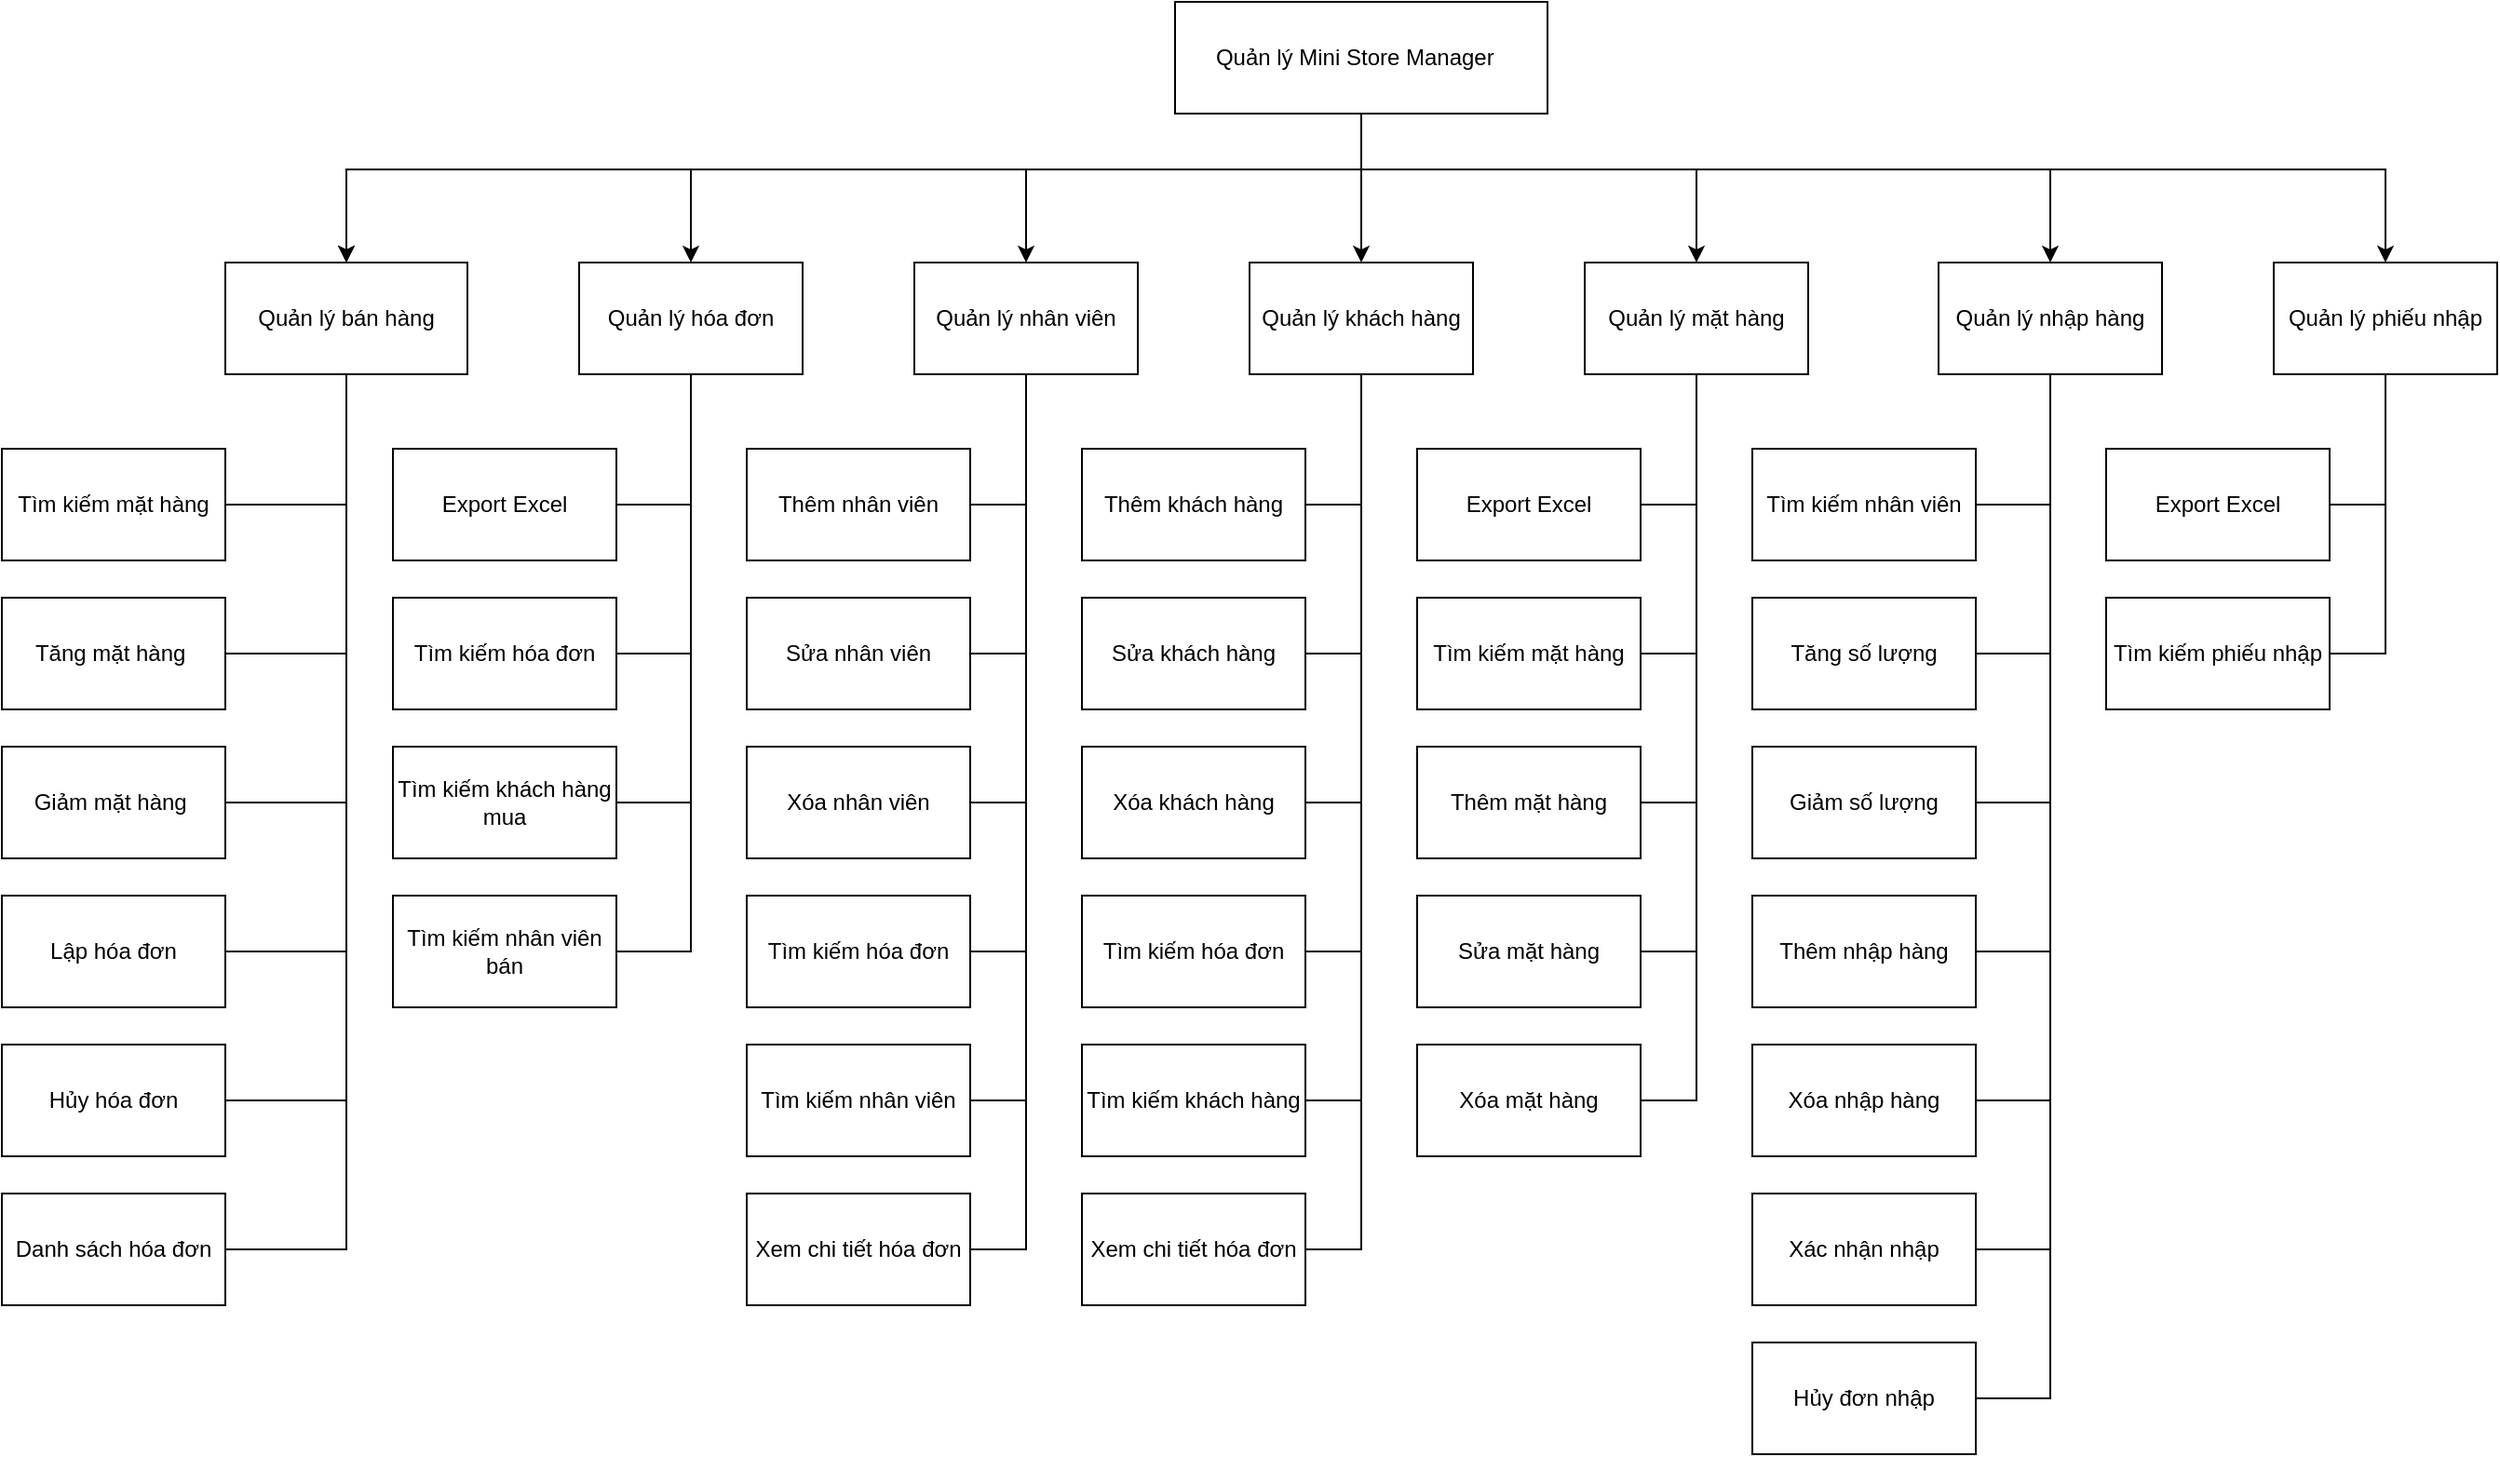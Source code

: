 <mxfile version="22.1.17" type="device">
  <diagram name="Trang-1" id="qs6rBLlf0poWx1rhJ2QM">
    <mxGraphModel dx="3560" dy="1526" grid="1" gridSize="10" guides="1" tooltips="1" connect="1" arrows="1" fold="1" page="0" pageScale="1" pageWidth="827" pageHeight="1169" math="0" shadow="0">
      <root>
        <mxCell id="0" />
        <mxCell id="1" parent="0" />
        <mxCell id="zaJx_u0mcwWEpF8p9S2t-3" value="" style="edgeStyle=orthogonalEdgeStyle;rounded=0;orthogonalLoop=1;jettySize=auto;html=1;" edge="1" parent="1" source="zaJx_u0mcwWEpF8p9S2t-1" target="zaJx_u0mcwWEpF8p9S2t-2">
          <mxGeometry relative="1" as="geometry">
            <Array as="points">
              <mxPoint x="-1330" y="20" />
              <mxPoint x="-1875" y="20" />
            </Array>
          </mxGeometry>
        </mxCell>
        <mxCell id="zaJx_u0mcwWEpF8p9S2t-4" value="" style="edgeStyle=orthogonalEdgeStyle;rounded=0;orthogonalLoop=1;jettySize=auto;html=1;" edge="1" parent="1" source="zaJx_u0mcwWEpF8p9S2t-1" target="zaJx_u0mcwWEpF8p9S2t-2">
          <mxGeometry relative="1" as="geometry">
            <Array as="points">
              <mxPoint x="-1330" y="20" />
              <mxPoint x="-1875" y="20" />
            </Array>
          </mxGeometry>
        </mxCell>
        <mxCell id="zaJx_u0mcwWEpF8p9S2t-8" value="" style="edgeStyle=orthogonalEdgeStyle;rounded=0;orthogonalLoop=1;jettySize=auto;html=1;" edge="1" parent="1" source="zaJx_u0mcwWEpF8p9S2t-1" target="zaJx_u0mcwWEpF8p9S2t-7">
          <mxGeometry relative="1" as="geometry">
            <Array as="points">
              <mxPoint x="-1330" y="20" />
              <mxPoint x="-1690" y="20" />
            </Array>
          </mxGeometry>
        </mxCell>
        <mxCell id="zaJx_u0mcwWEpF8p9S2t-10" value="" style="edgeStyle=orthogonalEdgeStyle;rounded=0;orthogonalLoop=1;jettySize=auto;html=1;" edge="1" parent="1" source="zaJx_u0mcwWEpF8p9S2t-1" target="zaJx_u0mcwWEpF8p9S2t-9">
          <mxGeometry relative="1" as="geometry">
            <Array as="points">
              <mxPoint x="-1330" y="20" />
              <mxPoint x="-1510" y="20" />
            </Array>
          </mxGeometry>
        </mxCell>
        <mxCell id="zaJx_u0mcwWEpF8p9S2t-12" value="" style="edgeStyle=orthogonalEdgeStyle;rounded=0;orthogonalLoop=1;jettySize=auto;html=1;" edge="1" parent="1" source="zaJx_u0mcwWEpF8p9S2t-1" target="zaJx_u0mcwWEpF8p9S2t-11">
          <mxGeometry relative="1" as="geometry" />
        </mxCell>
        <mxCell id="zaJx_u0mcwWEpF8p9S2t-15" value="" style="edgeStyle=orthogonalEdgeStyle;rounded=0;orthogonalLoop=1;jettySize=auto;html=1;" edge="1" parent="1" source="zaJx_u0mcwWEpF8p9S2t-1" target="zaJx_u0mcwWEpF8p9S2t-14">
          <mxGeometry relative="1" as="geometry">
            <Array as="points">
              <mxPoint x="-1330" y="20" />
              <mxPoint x="-1150" y="20" />
            </Array>
          </mxGeometry>
        </mxCell>
        <mxCell id="zaJx_u0mcwWEpF8p9S2t-17" value="" style="edgeStyle=orthogonalEdgeStyle;rounded=0;orthogonalLoop=1;jettySize=auto;html=1;" edge="1" parent="1" source="zaJx_u0mcwWEpF8p9S2t-1" target="zaJx_u0mcwWEpF8p9S2t-16">
          <mxGeometry relative="1" as="geometry">
            <Array as="points">
              <mxPoint x="-1330" y="20" />
              <mxPoint x="-960" y="20" />
            </Array>
          </mxGeometry>
        </mxCell>
        <mxCell id="zaJx_u0mcwWEpF8p9S2t-19" value="" style="edgeStyle=orthogonalEdgeStyle;rounded=0;orthogonalLoop=1;jettySize=auto;html=1;" edge="1" parent="1" source="zaJx_u0mcwWEpF8p9S2t-1" target="zaJx_u0mcwWEpF8p9S2t-18">
          <mxGeometry relative="1" as="geometry">
            <Array as="points">
              <mxPoint x="-1330" y="20" />
              <mxPoint x="-780" y="20" />
            </Array>
          </mxGeometry>
        </mxCell>
        <mxCell id="zaJx_u0mcwWEpF8p9S2t-1" value="Quản lý Mini Store Manager&amp;nbsp;&amp;nbsp;" style="rounded=0;whiteSpace=wrap;html=1;" vertex="1" parent="1">
          <mxGeometry x="-1430" y="-70" width="200" height="60" as="geometry" />
        </mxCell>
        <mxCell id="zaJx_u0mcwWEpF8p9S2t-27" style="edgeStyle=orthogonalEdgeStyle;rounded=0;orthogonalLoop=1;jettySize=auto;html=1;entryX=1;entryY=0.5;entryDx=0;entryDy=0;endArrow=none;endFill=0;" edge="1" parent="1" source="zaJx_u0mcwWEpF8p9S2t-2" target="zaJx_u0mcwWEpF8p9S2t-20">
          <mxGeometry relative="1" as="geometry" />
        </mxCell>
        <mxCell id="zaJx_u0mcwWEpF8p9S2t-28" style="edgeStyle=orthogonalEdgeStyle;rounded=0;orthogonalLoop=1;jettySize=auto;html=1;entryX=1;entryY=0.5;entryDx=0;entryDy=0;endArrow=none;endFill=0;" edge="1" parent="1" source="zaJx_u0mcwWEpF8p9S2t-2" target="zaJx_u0mcwWEpF8p9S2t-26">
          <mxGeometry relative="1" as="geometry" />
        </mxCell>
        <mxCell id="zaJx_u0mcwWEpF8p9S2t-29" style="edgeStyle=orthogonalEdgeStyle;rounded=0;orthogonalLoop=1;jettySize=auto;html=1;entryX=1;entryY=0.5;entryDx=0;entryDy=0;endArrow=none;endFill=0;" edge="1" parent="1" source="zaJx_u0mcwWEpF8p9S2t-2" target="zaJx_u0mcwWEpF8p9S2t-25">
          <mxGeometry relative="1" as="geometry" />
        </mxCell>
        <mxCell id="zaJx_u0mcwWEpF8p9S2t-30" style="edgeStyle=orthogonalEdgeStyle;rounded=0;orthogonalLoop=1;jettySize=auto;html=1;entryX=1;entryY=0.5;entryDx=0;entryDy=0;endArrow=none;endFill=0;" edge="1" parent="1" source="zaJx_u0mcwWEpF8p9S2t-2" target="zaJx_u0mcwWEpF8p9S2t-22">
          <mxGeometry relative="1" as="geometry" />
        </mxCell>
        <mxCell id="zaJx_u0mcwWEpF8p9S2t-31" style="edgeStyle=orthogonalEdgeStyle;rounded=0;orthogonalLoop=1;jettySize=auto;html=1;entryX=1;entryY=0.5;entryDx=0;entryDy=0;endArrow=none;endFill=0;" edge="1" parent="1" source="zaJx_u0mcwWEpF8p9S2t-2" target="zaJx_u0mcwWEpF8p9S2t-23">
          <mxGeometry relative="1" as="geometry" />
        </mxCell>
        <mxCell id="zaJx_u0mcwWEpF8p9S2t-32" style="edgeStyle=orthogonalEdgeStyle;rounded=0;orthogonalLoop=1;jettySize=auto;html=1;entryX=1;entryY=0.5;entryDx=0;entryDy=0;endArrow=none;endFill=0;" edge="1" parent="1" source="zaJx_u0mcwWEpF8p9S2t-2" target="zaJx_u0mcwWEpF8p9S2t-24">
          <mxGeometry relative="1" as="geometry" />
        </mxCell>
        <mxCell id="zaJx_u0mcwWEpF8p9S2t-2" value="Quản lý bán hàng" style="rounded=0;whiteSpace=wrap;html=1;" vertex="1" parent="1">
          <mxGeometry x="-1940" y="70" width="130" height="60" as="geometry" />
        </mxCell>
        <mxCell id="zaJx_u0mcwWEpF8p9S2t-39" style="edgeStyle=orthogonalEdgeStyle;rounded=0;orthogonalLoop=1;jettySize=auto;html=1;entryX=1;entryY=0.5;entryDx=0;entryDy=0;endArrow=none;endFill=0;" edge="1" parent="1" source="zaJx_u0mcwWEpF8p9S2t-7" target="zaJx_u0mcwWEpF8p9S2t-33">
          <mxGeometry relative="1" as="geometry" />
        </mxCell>
        <mxCell id="zaJx_u0mcwWEpF8p9S2t-40" style="edgeStyle=orthogonalEdgeStyle;rounded=0;orthogonalLoop=1;jettySize=auto;html=1;entryX=1;entryY=0.5;entryDx=0;entryDy=0;endArrow=none;endFill=0;" edge="1" parent="1" source="zaJx_u0mcwWEpF8p9S2t-7" target="zaJx_u0mcwWEpF8p9S2t-38">
          <mxGeometry relative="1" as="geometry" />
        </mxCell>
        <mxCell id="zaJx_u0mcwWEpF8p9S2t-41" style="edgeStyle=orthogonalEdgeStyle;rounded=0;orthogonalLoop=1;jettySize=auto;html=1;entryX=1;entryY=0.5;entryDx=0;entryDy=0;endArrow=none;endFill=0;" edge="1" parent="1" source="zaJx_u0mcwWEpF8p9S2t-7" target="zaJx_u0mcwWEpF8p9S2t-37">
          <mxGeometry relative="1" as="geometry" />
        </mxCell>
        <mxCell id="zaJx_u0mcwWEpF8p9S2t-42" style="edgeStyle=orthogonalEdgeStyle;rounded=0;orthogonalLoop=1;jettySize=auto;html=1;entryX=1;entryY=0.5;entryDx=0;entryDy=0;endArrow=none;endFill=0;" edge="1" parent="1" source="zaJx_u0mcwWEpF8p9S2t-7" target="zaJx_u0mcwWEpF8p9S2t-34">
          <mxGeometry relative="1" as="geometry" />
        </mxCell>
        <mxCell id="zaJx_u0mcwWEpF8p9S2t-7" value="Quản lý hóa đơn" style="whiteSpace=wrap;html=1;rounded=0;" vertex="1" parent="1">
          <mxGeometry x="-1750" y="70" width="120" height="60" as="geometry" />
        </mxCell>
        <mxCell id="zaJx_u0mcwWEpF8p9S2t-49" style="edgeStyle=orthogonalEdgeStyle;rounded=0;orthogonalLoop=1;jettySize=auto;html=1;entryX=1;entryY=0.5;entryDx=0;entryDy=0;endArrow=none;endFill=0;" edge="1" parent="1" source="zaJx_u0mcwWEpF8p9S2t-9" target="zaJx_u0mcwWEpF8p9S2t-43">
          <mxGeometry relative="1" as="geometry" />
        </mxCell>
        <mxCell id="zaJx_u0mcwWEpF8p9S2t-50" style="edgeStyle=orthogonalEdgeStyle;rounded=0;orthogonalLoop=1;jettySize=auto;html=1;entryX=1;entryY=0.5;entryDx=0;entryDy=0;endArrow=none;endFill=0;" edge="1" parent="1" source="zaJx_u0mcwWEpF8p9S2t-9" target="zaJx_u0mcwWEpF8p9S2t-48">
          <mxGeometry relative="1" as="geometry" />
        </mxCell>
        <mxCell id="zaJx_u0mcwWEpF8p9S2t-51" style="edgeStyle=orthogonalEdgeStyle;rounded=0;orthogonalLoop=1;jettySize=auto;html=1;entryX=1;entryY=0.5;entryDx=0;entryDy=0;endArrow=none;endFill=0;" edge="1" parent="1" source="zaJx_u0mcwWEpF8p9S2t-9" target="zaJx_u0mcwWEpF8p9S2t-47">
          <mxGeometry relative="1" as="geometry" />
        </mxCell>
        <mxCell id="zaJx_u0mcwWEpF8p9S2t-52" style="edgeStyle=orthogonalEdgeStyle;rounded=0;orthogonalLoop=1;jettySize=auto;html=1;entryX=1;entryY=0.5;entryDx=0;entryDy=0;endArrow=none;endFill=0;" edge="1" parent="1" source="zaJx_u0mcwWEpF8p9S2t-9" target="zaJx_u0mcwWEpF8p9S2t-44">
          <mxGeometry relative="1" as="geometry" />
        </mxCell>
        <mxCell id="zaJx_u0mcwWEpF8p9S2t-53" style="edgeStyle=orthogonalEdgeStyle;rounded=0;orthogonalLoop=1;jettySize=auto;html=1;entryX=1;entryY=0.5;entryDx=0;entryDy=0;endArrow=none;endFill=0;" edge="1" parent="1" source="zaJx_u0mcwWEpF8p9S2t-9" target="zaJx_u0mcwWEpF8p9S2t-45">
          <mxGeometry relative="1" as="geometry" />
        </mxCell>
        <mxCell id="zaJx_u0mcwWEpF8p9S2t-54" style="edgeStyle=orthogonalEdgeStyle;rounded=0;orthogonalLoop=1;jettySize=auto;html=1;entryX=1;entryY=0.5;entryDx=0;entryDy=0;endArrow=none;endFill=0;" edge="1" parent="1" source="zaJx_u0mcwWEpF8p9S2t-9" target="zaJx_u0mcwWEpF8p9S2t-46">
          <mxGeometry relative="1" as="geometry" />
        </mxCell>
        <mxCell id="zaJx_u0mcwWEpF8p9S2t-9" value="Quản lý nhân viên" style="whiteSpace=wrap;html=1;rounded=0;" vertex="1" parent="1">
          <mxGeometry x="-1570" y="70" width="120" height="60" as="geometry" />
        </mxCell>
        <mxCell id="zaJx_u0mcwWEpF8p9S2t-61" style="edgeStyle=orthogonalEdgeStyle;rounded=0;orthogonalLoop=1;jettySize=auto;html=1;entryX=1;entryY=0.5;entryDx=0;entryDy=0;endArrow=none;endFill=0;" edge="1" parent="1" source="zaJx_u0mcwWEpF8p9S2t-11" target="zaJx_u0mcwWEpF8p9S2t-55">
          <mxGeometry relative="1" as="geometry" />
        </mxCell>
        <mxCell id="zaJx_u0mcwWEpF8p9S2t-62" style="edgeStyle=orthogonalEdgeStyle;rounded=0;orthogonalLoop=1;jettySize=auto;html=1;entryX=1;entryY=0.5;entryDx=0;entryDy=0;endArrow=none;endFill=0;" edge="1" parent="1" source="zaJx_u0mcwWEpF8p9S2t-11" target="zaJx_u0mcwWEpF8p9S2t-60">
          <mxGeometry relative="1" as="geometry" />
        </mxCell>
        <mxCell id="zaJx_u0mcwWEpF8p9S2t-63" style="edgeStyle=orthogonalEdgeStyle;rounded=0;orthogonalLoop=1;jettySize=auto;html=1;entryX=1;entryY=0.5;entryDx=0;entryDy=0;endArrow=none;endFill=0;" edge="1" parent="1" source="zaJx_u0mcwWEpF8p9S2t-11" target="zaJx_u0mcwWEpF8p9S2t-59">
          <mxGeometry relative="1" as="geometry" />
        </mxCell>
        <mxCell id="zaJx_u0mcwWEpF8p9S2t-65" style="edgeStyle=orthogonalEdgeStyle;rounded=0;orthogonalLoop=1;jettySize=auto;html=1;entryX=1;entryY=0.5;entryDx=0;entryDy=0;endArrow=none;endFill=0;" edge="1" parent="1" source="zaJx_u0mcwWEpF8p9S2t-11" target="zaJx_u0mcwWEpF8p9S2t-56">
          <mxGeometry relative="1" as="geometry" />
        </mxCell>
        <mxCell id="zaJx_u0mcwWEpF8p9S2t-66" style="edgeStyle=orthogonalEdgeStyle;rounded=0;orthogonalLoop=1;jettySize=auto;html=1;entryX=1;entryY=0.5;entryDx=0;entryDy=0;endArrow=none;endFill=0;" edge="1" parent="1" source="zaJx_u0mcwWEpF8p9S2t-11" target="zaJx_u0mcwWEpF8p9S2t-57">
          <mxGeometry relative="1" as="geometry" />
        </mxCell>
        <mxCell id="zaJx_u0mcwWEpF8p9S2t-67" style="edgeStyle=orthogonalEdgeStyle;rounded=0;orthogonalLoop=1;jettySize=auto;html=1;entryX=1;entryY=0.5;entryDx=0;entryDy=0;endArrow=none;endFill=0;" edge="1" parent="1" source="zaJx_u0mcwWEpF8p9S2t-11" target="zaJx_u0mcwWEpF8p9S2t-58">
          <mxGeometry relative="1" as="geometry" />
        </mxCell>
        <mxCell id="zaJx_u0mcwWEpF8p9S2t-11" value="Quản lý khách hàng" style="whiteSpace=wrap;html=1;rounded=0;" vertex="1" parent="1">
          <mxGeometry x="-1390" y="70" width="120" height="60" as="geometry" />
        </mxCell>
        <mxCell id="zaJx_u0mcwWEpF8p9S2t-79" style="edgeStyle=orthogonalEdgeStyle;rounded=0;orthogonalLoop=1;jettySize=auto;html=1;entryX=1;entryY=0.5;entryDx=0;entryDy=0;endArrow=none;endFill=0;" edge="1" parent="1" source="zaJx_u0mcwWEpF8p9S2t-14" target="zaJx_u0mcwWEpF8p9S2t-68">
          <mxGeometry relative="1" as="geometry" />
        </mxCell>
        <mxCell id="zaJx_u0mcwWEpF8p9S2t-80" style="edgeStyle=orthogonalEdgeStyle;rounded=0;orthogonalLoop=1;jettySize=auto;html=1;entryX=1;entryY=0.5;entryDx=0;entryDy=0;endArrow=none;endFill=0;" edge="1" parent="1" source="zaJx_u0mcwWEpF8p9S2t-14" target="zaJx_u0mcwWEpF8p9S2t-71">
          <mxGeometry relative="1" as="geometry" />
        </mxCell>
        <mxCell id="zaJx_u0mcwWEpF8p9S2t-81" style="edgeStyle=orthogonalEdgeStyle;rounded=0;orthogonalLoop=1;jettySize=auto;html=1;entryX=1;entryY=0.5;entryDx=0;entryDy=0;endArrow=none;endFill=0;" edge="1" parent="1" source="zaJx_u0mcwWEpF8p9S2t-14" target="zaJx_u0mcwWEpF8p9S2t-76">
          <mxGeometry relative="1" as="geometry" />
        </mxCell>
        <mxCell id="zaJx_u0mcwWEpF8p9S2t-82" style="edgeStyle=orthogonalEdgeStyle;rounded=0;orthogonalLoop=1;jettySize=auto;html=1;entryX=1;entryY=0.5;entryDx=0;entryDy=0;endArrow=none;endFill=0;" edge="1" parent="1" source="zaJx_u0mcwWEpF8p9S2t-14" target="zaJx_u0mcwWEpF8p9S2t-78">
          <mxGeometry relative="1" as="geometry" />
        </mxCell>
        <mxCell id="zaJx_u0mcwWEpF8p9S2t-83" style="edgeStyle=orthogonalEdgeStyle;rounded=0;orthogonalLoop=1;jettySize=auto;html=1;entryX=1;entryY=0.5;entryDx=0;entryDy=0;endArrow=none;endFill=0;" edge="1" parent="1" source="zaJx_u0mcwWEpF8p9S2t-14" target="zaJx_u0mcwWEpF8p9S2t-77">
          <mxGeometry relative="1" as="geometry" />
        </mxCell>
        <mxCell id="zaJx_u0mcwWEpF8p9S2t-14" value="Quản lý mặt hàng" style="whiteSpace=wrap;html=1;rounded=0;" vertex="1" parent="1">
          <mxGeometry x="-1210" y="70" width="120" height="60" as="geometry" />
        </mxCell>
        <mxCell id="zaJx_u0mcwWEpF8p9S2t-91" style="edgeStyle=orthogonalEdgeStyle;rounded=0;orthogonalLoop=1;jettySize=auto;html=1;entryX=1;entryY=0.5;entryDx=0;entryDy=0;endArrow=none;endFill=0;" edge="1" parent="1" source="zaJx_u0mcwWEpF8p9S2t-16" target="zaJx_u0mcwWEpF8p9S2t-84">
          <mxGeometry relative="1" as="geometry" />
        </mxCell>
        <mxCell id="zaJx_u0mcwWEpF8p9S2t-92" style="edgeStyle=orthogonalEdgeStyle;rounded=0;orthogonalLoop=1;jettySize=auto;html=1;entryX=1;entryY=0.5;entryDx=0;entryDy=0;endArrow=none;endFill=0;" edge="1" parent="1" source="zaJx_u0mcwWEpF8p9S2t-16" target="zaJx_u0mcwWEpF8p9S2t-89">
          <mxGeometry relative="1" as="geometry" />
        </mxCell>
        <mxCell id="zaJx_u0mcwWEpF8p9S2t-93" style="edgeStyle=orthogonalEdgeStyle;rounded=0;orthogonalLoop=1;jettySize=auto;html=1;entryX=1;entryY=0.5;entryDx=0;entryDy=0;endArrow=none;endFill=0;" edge="1" parent="1" source="zaJx_u0mcwWEpF8p9S2t-16" target="zaJx_u0mcwWEpF8p9S2t-88">
          <mxGeometry relative="1" as="geometry" />
        </mxCell>
        <mxCell id="zaJx_u0mcwWEpF8p9S2t-94" style="edgeStyle=orthogonalEdgeStyle;rounded=0;orthogonalLoop=1;jettySize=auto;html=1;entryX=1;entryY=0.5;entryDx=0;entryDy=0;endArrow=none;endFill=0;" edge="1" parent="1" source="zaJx_u0mcwWEpF8p9S2t-16" target="zaJx_u0mcwWEpF8p9S2t-85">
          <mxGeometry relative="1" as="geometry" />
        </mxCell>
        <mxCell id="zaJx_u0mcwWEpF8p9S2t-95" style="edgeStyle=orthogonalEdgeStyle;rounded=0;orthogonalLoop=1;jettySize=auto;html=1;entryX=1;entryY=0.5;entryDx=0;entryDy=0;endArrow=none;endFill=0;" edge="1" parent="1" source="zaJx_u0mcwWEpF8p9S2t-16" target="zaJx_u0mcwWEpF8p9S2t-86">
          <mxGeometry relative="1" as="geometry" />
        </mxCell>
        <mxCell id="zaJx_u0mcwWEpF8p9S2t-96" style="edgeStyle=orthogonalEdgeStyle;rounded=0;orthogonalLoop=1;jettySize=auto;html=1;entryX=1;entryY=0.5;entryDx=0;entryDy=0;endArrow=none;endFill=0;" edge="1" parent="1" source="zaJx_u0mcwWEpF8p9S2t-16" target="zaJx_u0mcwWEpF8p9S2t-87">
          <mxGeometry relative="1" as="geometry" />
        </mxCell>
        <mxCell id="zaJx_u0mcwWEpF8p9S2t-97" style="edgeStyle=orthogonalEdgeStyle;rounded=0;orthogonalLoop=1;jettySize=auto;html=1;entryX=1;entryY=0.5;entryDx=0;entryDy=0;endArrow=none;endFill=0;" edge="1" parent="1" source="zaJx_u0mcwWEpF8p9S2t-16" target="zaJx_u0mcwWEpF8p9S2t-90">
          <mxGeometry relative="1" as="geometry" />
        </mxCell>
        <mxCell id="zaJx_u0mcwWEpF8p9S2t-16" value="Quản lý nhập hàng" style="whiteSpace=wrap;html=1;rounded=0;" vertex="1" parent="1">
          <mxGeometry x="-1020" y="70" width="120" height="60" as="geometry" />
        </mxCell>
        <mxCell id="zaJx_u0mcwWEpF8p9S2t-102" style="edgeStyle=orthogonalEdgeStyle;rounded=0;orthogonalLoop=1;jettySize=auto;html=1;entryX=1;entryY=0.5;entryDx=0;entryDy=0;endArrow=none;endFill=0;" edge="1" parent="1" source="zaJx_u0mcwWEpF8p9S2t-18" target="zaJx_u0mcwWEpF8p9S2t-100">
          <mxGeometry relative="1" as="geometry" />
        </mxCell>
        <mxCell id="zaJx_u0mcwWEpF8p9S2t-103" style="edgeStyle=orthogonalEdgeStyle;rounded=0;orthogonalLoop=1;jettySize=auto;html=1;entryX=1;entryY=0.5;entryDx=0;entryDy=0;endArrow=none;endFill=0;" edge="1" parent="1" source="zaJx_u0mcwWEpF8p9S2t-18" target="zaJx_u0mcwWEpF8p9S2t-101">
          <mxGeometry relative="1" as="geometry" />
        </mxCell>
        <mxCell id="zaJx_u0mcwWEpF8p9S2t-18" value="Quản lý phiếu nhập" style="whiteSpace=wrap;html=1;rounded=0;" vertex="1" parent="1">
          <mxGeometry x="-840" y="70" width="120" height="60" as="geometry" />
        </mxCell>
        <mxCell id="zaJx_u0mcwWEpF8p9S2t-20" value="Tìm kiếm mặt hàng" style="whiteSpace=wrap;html=1;rounded=0;" vertex="1" parent="1">
          <mxGeometry x="-2060" y="170" width="120" height="60" as="geometry" />
        </mxCell>
        <mxCell id="zaJx_u0mcwWEpF8p9S2t-22" value="Lập hóa đơn" style="whiteSpace=wrap;html=1;rounded=0;" vertex="1" parent="1">
          <mxGeometry x="-2060" y="410" width="120" height="60" as="geometry" />
        </mxCell>
        <mxCell id="zaJx_u0mcwWEpF8p9S2t-23" value="Hủy hóa đơn" style="whiteSpace=wrap;html=1;rounded=0;" vertex="1" parent="1">
          <mxGeometry x="-2060" y="490" width="120" height="60" as="geometry" />
        </mxCell>
        <mxCell id="zaJx_u0mcwWEpF8p9S2t-24" value="Danh sách hóa đơn" style="whiteSpace=wrap;html=1;rounded=0;" vertex="1" parent="1">
          <mxGeometry x="-2060" y="570" width="120" height="60" as="geometry" />
        </mxCell>
        <mxCell id="zaJx_u0mcwWEpF8p9S2t-25" value="Giảm mặt hàng&amp;nbsp;" style="whiteSpace=wrap;html=1;rounded=0;" vertex="1" parent="1">
          <mxGeometry x="-2060" y="330" width="120" height="60" as="geometry" />
        </mxCell>
        <mxCell id="zaJx_u0mcwWEpF8p9S2t-26" value="Tăng mặt hàng&amp;nbsp;" style="whiteSpace=wrap;html=1;rounded=0;" vertex="1" parent="1">
          <mxGeometry x="-2060" y="250" width="120" height="60" as="geometry" />
        </mxCell>
        <mxCell id="zaJx_u0mcwWEpF8p9S2t-33" value="Export Excel" style="whiteSpace=wrap;html=1;rounded=0;" vertex="1" parent="1">
          <mxGeometry x="-1850" y="170" width="120" height="60" as="geometry" />
        </mxCell>
        <mxCell id="zaJx_u0mcwWEpF8p9S2t-34" value="Tìm kiếm nhân viên bán" style="whiteSpace=wrap;html=1;rounded=0;" vertex="1" parent="1">
          <mxGeometry x="-1850" y="410" width="120" height="60" as="geometry" />
        </mxCell>
        <mxCell id="zaJx_u0mcwWEpF8p9S2t-37" value="Tìm kiếm khách hàng mua" style="whiteSpace=wrap;html=1;rounded=0;" vertex="1" parent="1">
          <mxGeometry x="-1850" y="330" width="120" height="60" as="geometry" />
        </mxCell>
        <mxCell id="zaJx_u0mcwWEpF8p9S2t-38" value="Tìm kiếm hóa đơn" style="whiteSpace=wrap;html=1;rounded=0;" vertex="1" parent="1">
          <mxGeometry x="-1850" y="250" width="120" height="60" as="geometry" />
        </mxCell>
        <mxCell id="zaJx_u0mcwWEpF8p9S2t-43" value="Thêm nhân viên" style="whiteSpace=wrap;html=1;rounded=0;" vertex="1" parent="1">
          <mxGeometry x="-1660" y="170" width="120" height="60" as="geometry" />
        </mxCell>
        <mxCell id="zaJx_u0mcwWEpF8p9S2t-44" value="Tìm kiếm hóa đơn" style="whiteSpace=wrap;html=1;rounded=0;" vertex="1" parent="1">
          <mxGeometry x="-1660" y="410" width="120" height="60" as="geometry" />
        </mxCell>
        <mxCell id="zaJx_u0mcwWEpF8p9S2t-45" value="Tìm kiếm nhân viên" style="whiteSpace=wrap;html=1;rounded=0;" vertex="1" parent="1">
          <mxGeometry x="-1660" y="490" width="120" height="60" as="geometry" />
        </mxCell>
        <mxCell id="zaJx_u0mcwWEpF8p9S2t-46" value="Xem chi tiết hóa đơn" style="whiteSpace=wrap;html=1;rounded=0;" vertex="1" parent="1">
          <mxGeometry x="-1660" y="570" width="120" height="60" as="geometry" />
        </mxCell>
        <mxCell id="zaJx_u0mcwWEpF8p9S2t-47" value="Xóa nhân viên" style="whiteSpace=wrap;html=1;rounded=0;" vertex="1" parent="1">
          <mxGeometry x="-1660" y="330" width="120" height="60" as="geometry" />
        </mxCell>
        <mxCell id="zaJx_u0mcwWEpF8p9S2t-48" value="Sửa nhân viên" style="whiteSpace=wrap;html=1;rounded=0;" vertex="1" parent="1">
          <mxGeometry x="-1660" y="250" width="120" height="60" as="geometry" />
        </mxCell>
        <mxCell id="zaJx_u0mcwWEpF8p9S2t-55" value="Thêm khách hàng" style="whiteSpace=wrap;html=1;rounded=0;" vertex="1" parent="1">
          <mxGeometry x="-1480" y="170" width="120" height="60" as="geometry" />
        </mxCell>
        <mxCell id="zaJx_u0mcwWEpF8p9S2t-56" value="Tìm kiếm hóa đơn" style="whiteSpace=wrap;html=1;rounded=0;" vertex="1" parent="1">
          <mxGeometry x="-1480" y="410" width="120" height="60" as="geometry" />
        </mxCell>
        <mxCell id="zaJx_u0mcwWEpF8p9S2t-57" value="Tìm kiếm khách hàng" style="whiteSpace=wrap;html=1;rounded=0;" vertex="1" parent="1">
          <mxGeometry x="-1480" y="490" width="120" height="60" as="geometry" />
        </mxCell>
        <mxCell id="zaJx_u0mcwWEpF8p9S2t-58" value="Xem chi tiết hóa đơn" style="whiteSpace=wrap;html=1;rounded=0;" vertex="1" parent="1">
          <mxGeometry x="-1480" y="570" width="120" height="60" as="geometry" />
        </mxCell>
        <mxCell id="zaJx_u0mcwWEpF8p9S2t-59" value="Xóa khách hàng" style="whiteSpace=wrap;html=1;rounded=0;" vertex="1" parent="1">
          <mxGeometry x="-1480" y="330" width="120" height="60" as="geometry" />
        </mxCell>
        <mxCell id="zaJx_u0mcwWEpF8p9S2t-60" value="Sửa khách hàng" style="whiteSpace=wrap;html=1;rounded=0;" vertex="1" parent="1">
          <mxGeometry x="-1480" y="250" width="120" height="60" as="geometry" />
        </mxCell>
        <mxCell id="zaJx_u0mcwWEpF8p9S2t-68" value="Export Excel" style="whiteSpace=wrap;html=1;rounded=0;" vertex="1" parent="1">
          <mxGeometry x="-1300" y="170" width="120" height="60" as="geometry" />
        </mxCell>
        <mxCell id="zaJx_u0mcwWEpF8p9S2t-71" value="Tìm kiếm mặt hàng" style="whiteSpace=wrap;html=1;rounded=0;" vertex="1" parent="1">
          <mxGeometry x="-1300" y="250" width="120" height="60" as="geometry" />
        </mxCell>
        <mxCell id="zaJx_u0mcwWEpF8p9S2t-76" value="Thêm mặt hàng" style="whiteSpace=wrap;html=1;rounded=0;" vertex="1" parent="1">
          <mxGeometry x="-1300" y="330" width="120" height="60" as="geometry" />
        </mxCell>
        <mxCell id="zaJx_u0mcwWEpF8p9S2t-77" value="Xóa mặt hàng" style="whiteSpace=wrap;html=1;rounded=0;" vertex="1" parent="1">
          <mxGeometry x="-1300" y="490" width="120" height="60" as="geometry" />
        </mxCell>
        <mxCell id="zaJx_u0mcwWEpF8p9S2t-78" value="Sửa mặt hàng" style="whiteSpace=wrap;html=1;rounded=0;" vertex="1" parent="1">
          <mxGeometry x="-1300" y="410" width="120" height="60" as="geometry" />
        </mxCell>
        <mxCell id="zaJx_u0mcwWEpF8p9S2t-84" value="Tìm kiếm nhân viên" style="whiteSpace=wrap;html=1;rounded=0;" vertex="1" parent="1">
          <mxGeometry x="-1120" y="170" width="120" height="60" as="geometry" />
        </mxCell>
        <mxCell id="zaJx_u0mcwWEpF8p9S2t-85" value="Thêm nhập hàng" style="whiteSpace=wrap;html=1;rounded=0;" vertex="1" parent="1">
          <mxGeometry x="-1120" y="410" width="120" height="60" as="geometry" />
        </mxCell>
        <mxCell id="zaJx_u0mcwWEpF8p9S2t-86" value="Xóa nhập hàng" style="whiteSpace=wrap;html=1;rounded=0;" vertex="1" parent="1">
          <mxGeometry x="-1120" y="490" width="120" height="60" as="geometry" />
        </mxCell>
        <mxCell id="zaJx_u0mcwWEpF8p9S2t-87" value="Xác nhận nhập" style="whiteSpace=wrap;html=1;rounded=0;" vertex="1" parent="1">
          <mxGeometry x="-1120" y="570" width="120" height="60" as="geometry" />
        </mxCell>
        <mxCell id="zaJx_u0mcwWEpF8p9S2t-88" value="Giảm số lượng" style="whiteSpace=wrap;html=1;rounded=0;" vertex="1" parent="1">
          <mxGeometry x="-1120" y="330" width="120" height="60" as="geometry" />
        </mxCell>
        <mxCell id="zaJx_u0mcwWEpF8p9S2t-89" value="Tăng số lượng" style="whiteSpace=wrap;html=1;rounded=0;" vertex="1" parent="1">
          <mxGeometry x="-1120" y="250" width="120" height="60" as="geometry" />
        </mxCell>
        <mxCell id="zaJx_u0mcwWEpF8p9S2t-90" value="Hủy đơn nhập" style="whiteSpace=wrap;html=1;rounded=0;" vertex="1" parent="1">
          <mxGeometry x="-1120" y="650" width="120" height="60" as="geometry" />
        </mxCell>
        <mxCell id="zaJx_u0mcwWEpF8p9S2t-100" value="Export Excel" style="whiteSpace=wrap;html=1;rounded=0;" vertex="1" parent="1">
          <mxGeometry x="-930" y="170" width="120" height="60" as="geometry" />
        </mxCell>
        <mxCell id="zaJx_u0mcwWEpF8p9S2t-101" value="Tìm kiếm phiếu nhập" style="whiteSpace=wrap;html=1;rounded=0;" vertex="1" parent="1">
          <mxGeometry x="-930" y="250" width="120" height="60" as="geometry" />
        </mxCell>
      </root>
    </mxGraphModel>
  </diagram>
</mxfile>
